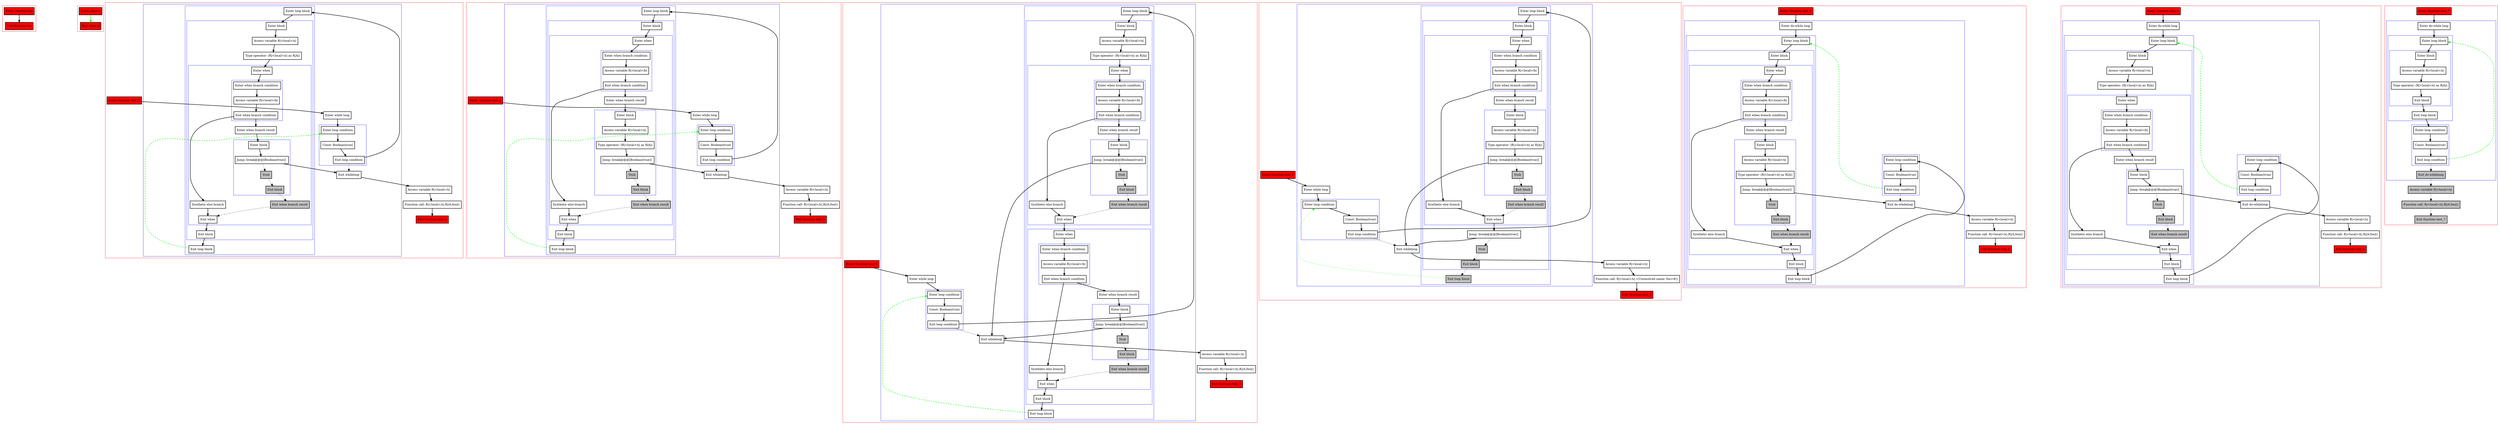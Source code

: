 digraph endlessLoops_kt {
    graph [nodesep=3]
    node [shape=box penwidth=2]
    edge [penwidth=2]

    subgraph cluster_0 {
        color=red
        0 [label="Enter function foo" style="filled" fillcolor=red];
        1 [label="Exit function foo" style="filled" fillcolor=red];
    }
    0 -> {1};

    subgraph cluster_1 {
        color=red
        2 [label="Enter class A" style="filled" fillcolor=red];
        3 [label="Exit class A" style="filled" fillcolor=red];
    }
    2 -> {3} [color=green];

    subgraph cluster_2 {
        color=red
        4 [label="Enter function test_1" style="filled" fillcolor=red];
        subgraph cluster_3 {
            color=blue
            6 [label="Enter while loop"];
            subgraph cluster_4 {
                color=blue
                8 [label="Enter loop condition"];
                9 [label="Const: Boolean(true)"];
                10 [label="Exit loop condition"];
            }
            subgraph cluster_5 {
                color=blue
                11 [label="Enter loop block"];
                subgraph cluster_6 {
                    color=blue
                    12 [label="Enter block"];
                    13 [label="Access variable R|<local>/x|"];
                    14 [label="Type operator: (R|<local>/x| as R|A|)"];
                    subgraph cluster_7 {
                        color=blue
                        15 [label="Enter when"];
                        subgraph cluster_8 {
                            color=blue
                            17 [label="Enter when branch condition "];
                            18 [label="Access variable R|<local>/b|"];
                            19 [label="Exit when branch condition"];
                        }
                        26 [label="Synthetic else branch"];
                        20 [label="Enter when branch result"];
                        subgraph cluster_9 {
                            color=blue
                            21 [label="Enter block"];
                            22 [label="Jump: break@@@[Boolean(true)] "];
                            23 [label="Stub" style="filled" fillcolor=gray];
                            24 [label="Exit block" style="filled" fillcolor=gray];
                        }
                        25 [label="Exit when branch result" style="filled" fillcolor=gray];
                        16 [label="Exit when"];
                    }
                    27 [label="Exit block"];
                }
                28 [label="Exit loop block"];
            }
            7 [label="Exit whileloop"];
        }
        29 [label="Access variable R|<local>/x|"];
        30 [label="Function call: R|<local>/x|.R|/A.foo|()"];
        5 [label="Exit function test_1" style="filled" fillcolor=red];
    }
    4 -> {6};
    6 -> {8};
    7 -> {29};
    8 -> {9};
    9 -> {10};
    10 -> {11};
    10 -> {7} [style=dotted];
    11 -> {12};
    12 -> {13};
    13 -> {14};
    14 -> {15};
    15 -> {17};
    16 -> {27};
    17 -> {18};
    18 -> {19};
    19 -> {20 26};
    20 -> {21};
    21 -> {22};
    22 -> {7};
    22 -> {23} [style=dotted];
    23 -> {24} [style=dotted];
    24 -> {25} [style=dotted];
    25 -> {16} [style=dotted];
    26 -> {16};
    27 -> {28};
    28 -> {8} [color=green style=dashed];
    29 -> {30};
    30 -> {5};

    subgraph cluster_10 {
        color=red
        31 [label="Enter function test_2" style="filled" fillcolor=red];
        subgraph cluster_11 {
            color=blue
            33 [label="Enter while loop"];
            subgraph cluster_12 {
                color=blue
                35 [label="Enter loop condition"];
                36 [label="Const: Boolean(true)"];
                37 [label="Exit loop condition"];
            }
            subgraph cluster_13 {
                color=blue
                38 [label="Enter loop block"];
                subgraph cluster_14 {
                    color=blue
                    39 [label="Enter block"];
                    subgraph cluster_15 {
                        color=blue
                        40 [label="Enter when"];
                        subgraph cluster_16 {
                            color=blue
                            42 [label="Enter when branch condition "];
                            43 [label="Access variable R|<local>/b|"];
                            44 [label="Exit when branch condition"];
                        }
                        53 [label="Synthetic else branch"];
                        45 [label="Enter when branch result"];
                        subgraph cluster_17 {
                            color=blue
                            46 [label="Enter block"];
                            47 [label="Access variable R|<local>/x|"];
                            48 [label="Type operator: (R|<local>/x| as R|A|)"];
                            49 [label="Jump: break@@@[Boolean(true)] "];
                            50 [label="Stub" style="filled" fillcolor=gray];
                            51 [label="Exit block" style="filled" fillcolor=gray];
                        }
                        52 [label="Exit when branch result" style="filled" fillcolor=gray];
                        41 [label="Exit when"];
                    }
                    54 [label="Exit block"];
                }
                55 [label="Exit loop block"];
            }
            34 [label="Exit whileloop"];
        }
        56 [label="Access variable R|<local>/x|"];
        57 [label="Function call: R|<local>/x|.R|/A.foo|()"];
        32 [label="Exit function test_2" style="filled" fillcolor=red];
    }
    31 -> {33};
    33 -> {35};
    34 -> {56};
    35 -> {36};
    36 -> {37};
    37 -> {38};
    37 -> {34} [style=dotted];
    38 -> {39};
    39 -> {40};
    40 -> {42};
    41 -> {54};
    42 -> {43};
    43 -> {44};
    44 -> {45 53};
    45 -> {46};
    46 -> {47};
    47 -> {48};
    48 -> {49};
    49 -> {34};
    49 -> {50} [style=dotted];
    50 -> {51} [style=dotted];
    51 -> {52} [style=dotted];
    52 -> {41} [style=dotted];
    53 -> {41};
    54 -> {55};
    55 -> {35} [color=green style=dashed];
    56 -> {57};
    57 -> {32};

    subgraph cluster_18 {
        color=red
        58 [label="Enter function test_3" style="filled" fillcolor=red];
        subgraph cluster_19 {
            color=blue
            60 [label="Enter while loop"];
            subgraph cluster_20 {
                color=blue
                62 [label="Enter loop condition"];
                63 [label="Const: Boolean(true)"];
                64 [label="Exit loop condition"];
            }
            subgraph cluster_21 {
                color=blue
                65 [label="Enter loop block"];
                subgraph cluster_22 {
                    color=blue
                    66 [label="Enter block"];
                    67 [label="Access variable R|<local>/x|"];
                    68 [label="Type operator: (R|<local>/x| as R|A|)"];
                    subgraph cluster_23 {
                        color=blue
                        69 [label="Enter when"];
                        subgraph cluster_24 {
                            color=blue
                            71 [label="Enter when branch condition "];
                            72 [label="Access variable R|<local>/b|"];
                            73 [label="Exit when branch condition"];
                        }
                        80 [label="Synthetic else branch"];
                        74 [label="Enter when branch result"];
                        subgraph cluster_25 {
                            color=blue
                            75 [label="Enter block"];
                            76 [label="Jump: break@@@[Boolean(true)] "];
                            77 [label="Stub" style="filled" fillcolor=gray];
                            78 [label="Exit block" style="filled" fillcolor=gray];
                        }
                        79 [label="Exit when branch result" style="filled" fillcolor=gray];
                        70 [label="Exit when"];
                    }
                    subgraph cluster_26 {
                        color=blue
                        81 [label="Enter when"];
                        subgraph cluster_27 {
                            color=blue
                            83 [label="Enter when branch condition "];
                            84 [label="Access variable R|<local>/b|"];
                            85 [label="Exit when branch condition"];
                        }
                        92 [label="Synthetic else branch"];
                        86 [label="Enter when branch result"];
                        subgraph cluster_28 {
                            color=blue
                            87 [label="Enter block"];
                            88 [label="Jump: break@@@[Boolean(true)] "];
                            89 [label="Stub" style="filled" fillcolor=gray];
                            90 [label="Exit block" style="filled" fillcolor=gray];
                        }
                        91 [label="Exit when branch result" style="filled" fillcolor=gray];
                        82 [label="Exit when"];
                    }
                    93 [label="Exit block"];
                }
                94 [label="Exit loop block"];
            }
            61 [label="Exit whileloop"];
        }
        95 [label="Access variable R|<local>/x|"];
        96 [label="Function call: R|<local>/x|.R|/A.foo|()"];
        59 [label="Exit function test_3" style="filled" fillcolor=red];
    }
    58 -> {60};
    60 -> {62};
    61 -> {95};
    62 -> {63};
    63 -> {64};
    64 -> {65};
    64 -> {61} [style=dotted];
    65 -> {66};
    66 -> {67};
    67 -> {68};
    68 -> {69};
    69 -> {71};
    70 -> {81};
    71 -> {72};
    72 -> {73};
    73 -> {74 80};
    74 -> {75};
    75 -> {76};
    76 -> {61};
    76 -> {77} [style=dotted];
    77 -> {78} [style=dotted];
    78 -> {79} [style=dotted];
    79 -> {70} [style=dotted];
    80 -> {70};
    81 -> {83};
    82 -> {93};
    83 -> {84};
    84 -> {85};
    85 -> {86 92};
    86 -> {87};
    87 -> {88};
    88 -> {61};
    88 -> {89} [style=dotted];
    89 -> {90} [style=dotted];
    90 -> {91} [style=dotted];
    91 -> {82} [style=dotted];
    92 -> {82};
    93 -> {94};
    94 -> {62} [color=green style=dashed];
    95 -> {96};
    96 -> {59};

    subgraph cluster_29 {
        color=red
        97 [label="Enter function test_4" style="filled" fillcolor=red];
        subgraph cluster_30 {
            color=blue
            99 [label="Enter while loop"];
            subgraph cluster_31 {
                color=blue
                101 [label="Enter loop condition"];
                102 [label="Const: Boolean(true)"];
                103 [label="Exit loop condition"];
            }
            subgraph cluster_32 {
                color=blue
                104 [label="Enter loop block"];
                subgraph cluster_33 {
                    color=blue
                    105 [label="Enter block"];
                    subgraph cluster_34 {
                        color=blue
                        106 [label="Enter when"];
                        subgraph cluster_35 {
                            color=blue
                            108 [label="Enter when branch condition "];
                            109 [label="Access variable R|<local>/b|"];
                            110 [label="Exit when branch condition"];
                        }
                        119 [label="Synthetic else branch"];
                        111 [label="Enter when branch result"];
                        subgraph cluster_36 {
                            color=blue
                            112 [label="Enter block"];
                            113 [label="Access variable R|<local>/x|"];
                            114 [label="Type operator: (R|<local>/x| as R|A|)"];
                            115 [label="Jump: break@@@[Boolean(true)] "];
                            116 [label="Stub" style="filled" fillcolor=gray];
                            117 [label="Exit block" style="filled" fillcolor=gray];
                        }
                        118 [label="Exit when branch result" style="filled" fillcolor=gray];
                        107 [label="Exit when"];
                    }
                    120 [label="Jump: break@@@[Boolean(true)] "];
                    121 [label="Stub" style="filled" fillcolor=gray];
                    122 [label="Exit block" style="filled" fillcolor=gray];
                }
                123 [label="Exit loop block" style="filled" fillcolor=gray];
            }
            100 [label="Exit whileloop"];
        }
        124 [label="Access variable R|<local>/x|"];
        125 [label="Function call: R|<local>/x|.<Unresolved name: foo>#()"];
        98 [label="Exit function test_4" style="filled" fillcolor=red];
    }
    97 -> {99};
    99 -> {101};
    100 -> {124};
    101 -> {102};
    102 -> {103};
    103 -> {104};
    103 -> {100} [style=dotted];
    104 -> {105};
    105 -> {106};
    106 -> {108};
    107 -> {120};
    108 -> {109};
    109 -> {110};
    110 -> {111 119};
    111 -> {112};
    112 -> {113};
    113 -> {114};
    114 -> {115};
    115 -> {100};
    115 -> {116} [style=dotted];
    116 -> {117} [style=dotted];
    117 -> {118} [style=dotted];
    118 -> {107} [style=dotted];
    119 -> {107};
    120 -> {100};
    120 -> {121} [style=dotted];
    121 -> {122} [style=dotted];
    122 -> {123} [style=dotted];
    123 -> {101} [color=green style=dotted];
    124 -> {125};
    125 -> {98};

    subgraph cluster_37 {
        color=red
        126 [label="Enter function test_5" style="filled" fillcolor=red];
        subgraph cluster_38 {
            color=blue
            128 [label="Enter do-while loop"];
            subgraph cluster_39 {
                color=blue
                130 [label="Enter loop block"];
                subgraph cluster_40 {
                    color=blue
                    131 [label="Enter block"];
                    subgraph cluster_41 {
                        color=blue
                        132 [label="Enter when"];
                        subgraph cluster_42 {
                            color=blue
                            134 [label="Enter when branch condition "];
                            135 [label="Access variable R|<local>/b|"];
                            136 [label="Exit when branch condition"];
                        }
                        145 [label="Synthetic else branch"];
                        137 [label="Enter when branch result"];
                        subgraph cluster_43 {
                            color=blue
                            138 [label="Enter block"];
                            139 [label="Access variable R|<local>/x|"];
                            140 [label="Type operator: (R|<local>/x| as R|A|)"];
                            141 [label="Jump: break@@@[Boolean(true)] "];
                            142 [label="Stub" style="filled" fillcolor=gray];
                            143 [label="Exit block" style="filled" fillcolor=gray];
                        }
                        144 [label="Exit when branch result" style="filled" fillcolor=gray];
                        133 [label="Exit when"];
                    }
                    146 [label="Exit block"];
                }
                147 [label="Exit loop block"];
            }
            subgraph cluster_44 {
                color=blue
                148 [label="Enter loop condition"];
                149 [label="Const: Boolean(true)"];
                150 [label="Exit loop condition"];
            }
            129 [label="Exit do-whileloop"];
        }
        151 [label="Access variable R|<local>/x|"];
        152 [label="Function call: R|<local>/x|.R|/A.foo|()"];
        127 [label="Exit function test_5" style="filled" fillcolor=red];
    }
    126 -> {128};
    128 -> {130};
    129 -> {151};
    130 -> {131};
    131 -> {132};
    132 -> {134};
    133 -> {146};
    134 -> {135};
    135 -> {136};
    136 -> {137 145};
    137 -> {138};
    138 -> {139};
    139 -> {140};
    140 -> {141};
    141 -> {129};
    141 -> {142} [style=dotted];
    142 -> {143} [style=dotted];
    143 -> {144} [style=dotted];
    144 -> {133} [style=dotted];
    145 -> {133};
    146 -> {147};
    147 -> {148};
    148 -> {149};
    149 -> {150};
    150 -> {129} [style=dotted];
    150 -> {130} [color=green style=dashed];
    151 -> {152};
    152 -> {127};

    subgraph cluster_45 {
        color=red
        153 [label="Enter function test_6" style="filled" fillcolor=red];
        subgraph cluster_46 {
            color=blue
            155 [label="Enter do-while loop"];
            subgraph cluster_47 {
                color=blue
                157 [label="Enter loop block"];
                subgraph cluster_48 {
                    color=blue
                    158 [label="Enter block"];
                    159 [label="Access variable R|<local>/x|"];
                    160 [label="Type operator: (R|<local>/x| as R|A|)"];
                    subgraph cluster_49 {
                        color=blue
                        161 [label="Enter when"];
                        subgraph cluster_50 {
                            color=blue
                            163 [label="Enter when branch condition "];
                            164 [label="Access variable R|<local>/b|"];
                            165 [label="Exit when branch condition"];
                        }
                        172 [label="Synthetic else branch"];
                        166 [label="Enter when branch result"];
                        subgraph cluster_51 {
                            color=blue
                            167 [label="Enter block"];
                            168 [label="Jump: break@@@[Boolean(true)] "];
                            169 [label="Stub" style="filled" fillcolor=gray];
                            170 [label="Exit block" style="filled" fillcolor=gray];
                        }
                        171 [label="Exit when branch result" style="filled" fillcolor=gray];
                        162 [label="Exit when"];
                    }
                    173 [label="Exit block"];
                }
                174 [label="Exit loop block"];
            }
            subgraph cluster_52 {
                color=blue
                175 [label="Enter loop condition"];
                176 [label="Const: Boolean(true)"];
                177 [label="Exit loop condition"];
            }
            156 [label="Exit do-whileloop"];
        }
        178 [label="Access variable R|<local>/x|"];
        179 [label="Function call: R|<local>/x|.R|/A.foo|()"];
        154 [label="Exit function test_6" style="filled" fillcolor=red];
    }
    153 -> {155};
    155 -> {157};
    156 -> {178};
    157 -> {158};
    158 -> {159};
    159 -> {160};
    160 -> {161};
    161 -> {163};
    162 -> {173};
    163 -> {164};
    164 -> {165};
    165 -> {166 172};
    166 -> {167};
    167 -> {168};
    168 -> {156};
    168 -> {169} [style=dotted];
    169 -> {170} [style=dotted];
    170 -> {171} [style=dotted];
    171 -> {162} [style=dotted];
    172 -> {162};
    173 -> {174};
    174 -> {175};
    175 -> {176};
    176 -> {177};
    177 -> {156} [style=dotted];
    177 -> {157} [color=green style=dashed];
    178 -> {179};
    179 -> {154};

    subgraph cluster_53 {
        color=red
        180 [label="Enter function test_7" style="filled" fillcolor=red];
        subgraph cluster_54 {
            color=blue
            182 [label="Enter do-while loop"];
            subgraph cluster_55 {
                color=blue
                184 [label="Enter loop block"];
                subgraph cluster_56 {
                    color=blue
                    185 [label="Enter block"];
                    186 [label="Access variable R|<local>/x|"];
                    187 [label="Type operator: (R|<local>/x| as R|A|)"];
                    188 [label="Exit block"];
                }
                189 [label="Exit loop block"];
            }
            subgraph cluster_57 {
                color=blue
                190 [label="Enter loop condition"];
                191 [label="Const: Boolean(true)"];
                192 [label="Exit loop condition"];
            }
            183 [label="Exit do-whileloop" style="filled" fillcolor=gray];
        }
        193 [label="Access variable R|<local>/x|" style="filled" fillcolor=gray];
        194 [label="Function call: R|<local>/x|.R|/A.foo|()" style="filled" fillcolor=gray];
        181 [label="Exit function test_7" style="filled" fillcolor=red style="filled" fillcolor=gray];
    }
    180 -> {182};
    182 -> {184};
    183 -> {193} [style=dotted];
    184 -> {185};
    185 -> {186};
    186 -> {187};
    187 -> {188};
    188 -> {189};
    189 -> {190};
    190 -> {191};
    191 -> {192};
    192 -> {183} [style=dotted];
    192 -> {184} [color=green style=dashed];
    193 -> {194} [style=dotted];
    194 -> {181} [style=dotted];

}
